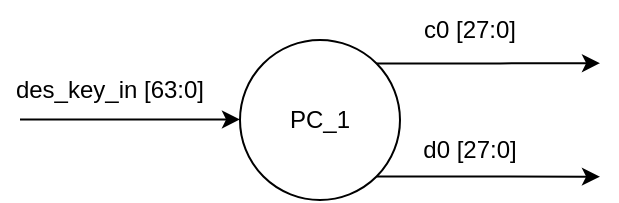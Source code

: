 <mxfile version="26.0.4">
  <diagram name="Page-1" id="EaX_q2qU6rxuNBLa8cP0">
    <mxGraphModel dx="697" dy="336" grid="1" gridSize="10" guides="1" tooltips="1" connect="1" arrows="1" fold="1" page="1" pageScale="1" pageWidth="1654" pageHeight="1169" math="0" shadow="0">
      <root>
        <mxCell id="0" />
        <mxCell id="1" parent="0" />
        <mxCell id="pcUNdi1KN2aFn-8Mllfz-5" style="edgeStyle=orthogonalEdgeStyle;rounded=0;orthogonalLoop=1;jettySize=auto;html=1;exitX=1;exitY=0;exitDx=0;exitDy=0;" edge="1" parent="1" source="pcUNdi1KN2aFn-8Mllfz-1">
          <mxGeometry relative="1" as="geometry">
            <mxPoint x="600" y="271.568" as="targetPoint" />
          </mxGeometry>
        </mxCell>
        <mxCell id="pcUNdi1KN2aFn-8Mllfz-6" style="edgeStyle=orthogonalEdgeStyle;rounded=0;orthogonalLoop=1;jettySize=auto;html=1;exitX=1;exitY=1;exitDx=0;exitDy=0;" edge="1" parent="1" source="pcUNdi1KN2aFn-8Mllfz-1">
          <mxGeometry relative="1" as="geometry">
            <mxPoint x="600" y="328.324" as="targetPoint" />
          </mxGeometry>
        </mxCell>
        <mxCell id="pcUNdi1KN2aFn-8Mllfz-1" value="" style="ellipse;whiteSpace=wrap;html=1;aspect=fixed;" vertex="1" parent="1">
          <mxGeometry x="420" y="260" width="80" height="80" as="geometry" />
        </mxCell>
        <mxCell id="pcUNdi1KN2aFn-8Mllfz-2" value="PC_1" style="text;html=1;align=center;verticalAlign=middle;whiteSpace=wrap;rounded=0;" vertex="1" parent="1">
          <mxGeometry x="430" y="285" width="60" height="30" as="geometry" />
        </mxCell>
        <mxCell id="pcUNdi1KN2aFn-8Mllfz-3" value="" style="endArrow=classic;html=1;rounded=0;" edge="1" parent="1">
          <mxGeometry width="50" height="50" relative="1" as="geometry">
            <mxPoint x="310" y="299.73" as="sourcePoint" />
            <mxPoint x="420" y="299.73" as="targetPoint" />
          </mxGeometry>
        </mxCell>
        <mxCell id="pcUNdi1KN2aFn-8Mllfz-7" value="des_key_in [63:0]" style="text;html=1;align=center;verticalAlign=middle;whiteSpace=wrap;rounded=0;" vertex="1" parent="1">
          <mxGeometry x="300" y="270" width="110" height="30" as="geometry" />
        </mxCell>
        <mxCell id="pcUNdi1KN2aFn-8Mllfz-8" value="c0 [27:0]" style="text;html=1;align=center;verticalAlign=middle;whiteSpace=wrap;rounded=0;" vertex="1" parent="1">
          <mxGeometry x="480" y="240" width="110" height="30" as="geometry" />
        </mxCell>
        <mxCell id="pcUNdi1KN2aFn-8Mllfz-9" value="d0 [27:0]" style="text;html=1;align=center;verticalAlign=middle;whiteSpace=wrap;rounded=0;" vertex="1" parent="1">
          <mxGeometry x="480" y="300" width="110" height="30" as="geometry" />
        </mxCell>
      </root>
    </mxGraphModel>
  </diagram>
</mxfile>
